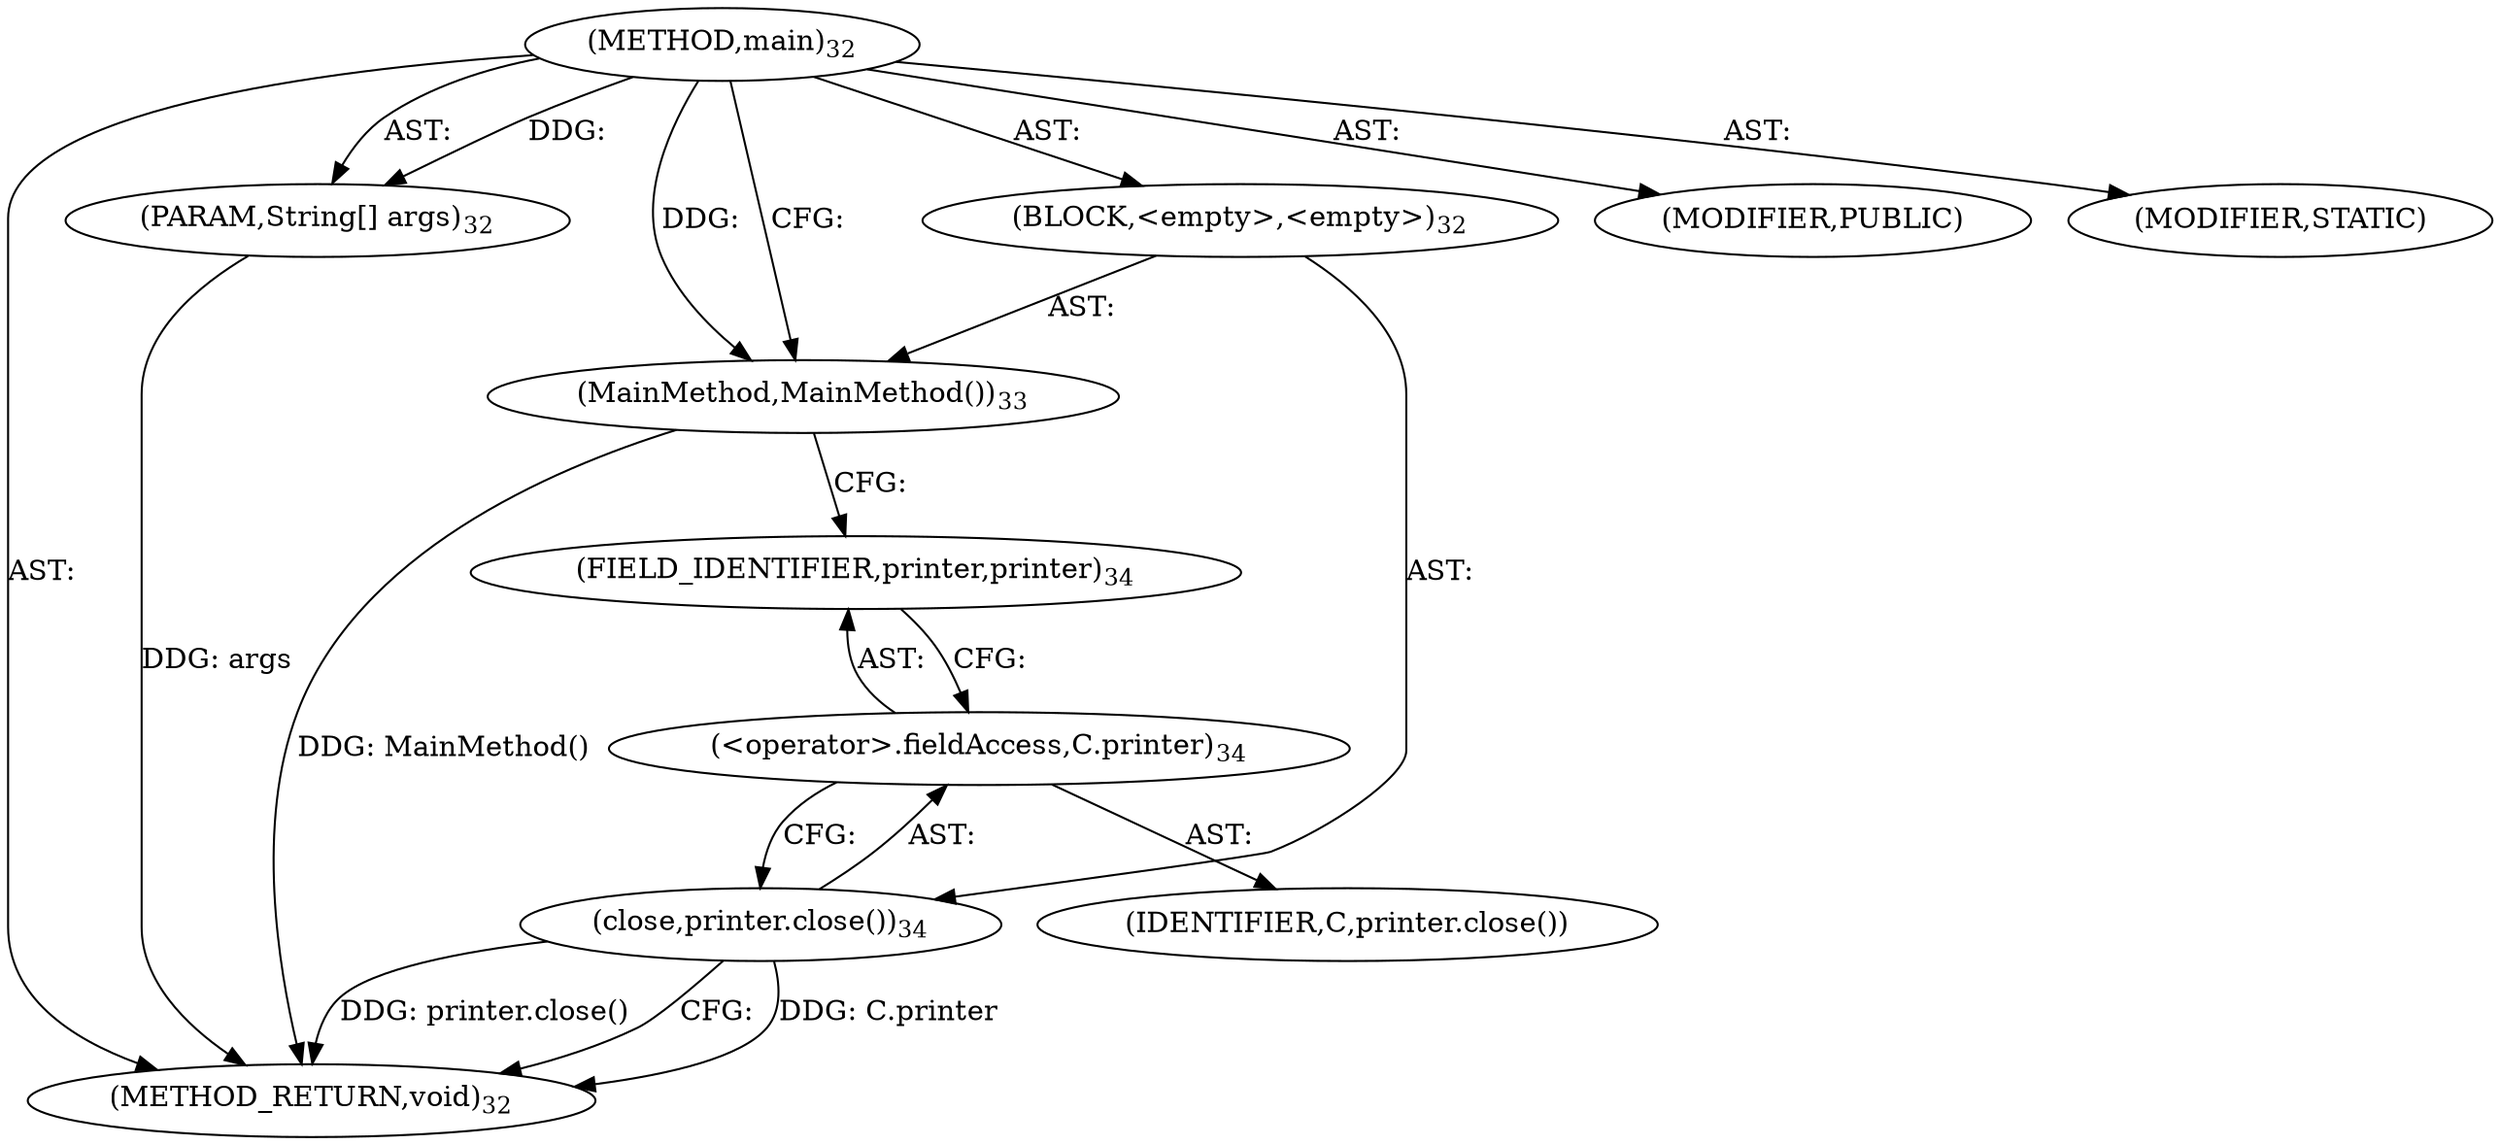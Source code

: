 digraph "main" {  
"237" [label = <(METHOD,main)<SUB>32</SUB>> ]
"238" [label = <(PARAM,String[] args)<SUB>32</SUB>> ]
"239" [label = <(BLOCK,&lt;empty&gt;,&lt;empty&gt;)<SUB>32</SUB>> ]
"240" [label = <(MainMethod,MainMethod())<SUB>33</SUB>> ]
"241" [label = <(close,printer.close())<SUB>34</SUB>> ]
"242" [label = <(&lt;operator&gt;.fieldAccess,C.printer)<SUB>34</SUB>> ]
"243" [label = <(IDENTIFIER,C,printer.close())> ]
"244" [label = <(FIELD_IDENTIFIER,printer,printer)<SUB>34</SUB>> ]
"245" [label = <(MODIFIER,PUBLIC)> ]
"246" [label = <(MODIFIER,STATIC)> ]
"247" [label = <(METHOD_RETURN,void)<SUB>32</SUB>> ]
  "237" -> "238"  [ label = "AST: "] 
  "237" -> "239"  [ label = "AST: "] 
  "237" -> "245"  [ label = "AST: "] 
  "237" -> "246"  [ label = "AST: "] 
  "237" -> "247"  [ label = "AST: "] 
  "239" -> "240"  [ label = "AST: "] 
  "239" -> "241"  [ label = "AST: "] 
  "241" -> "242"  [ label = "AST: "] 
  "242" -> "243"  [ label = "AST: "] 
  "242" -> "244"  [ label = "AST: "] 
  "240" -> "244"  [ label = "CFG: "] 
  "241" -> "247"  [ label = "CFG: "] 
  "242" -> "241"  [ label = "CFG: "] 
  "244" -> "242"  [ label = "CFG: "] 
  "237" -> "240"  [ label = "CFG: "] 
  "238" -> "247"  [ label = "DDG: args"] 
  "240" -> "247"  [ label = "DDG: MainMethod()"] 
  "241" -> "247"  [ label = "DDG: C.printer"] 
  "241" -> "247"  [ label = "DDG: printer.close()"] 
  "237" -> "238"  [ label = "DDG: "] 
  "237" -> "240"  [ label = "DDG: "] 
}

